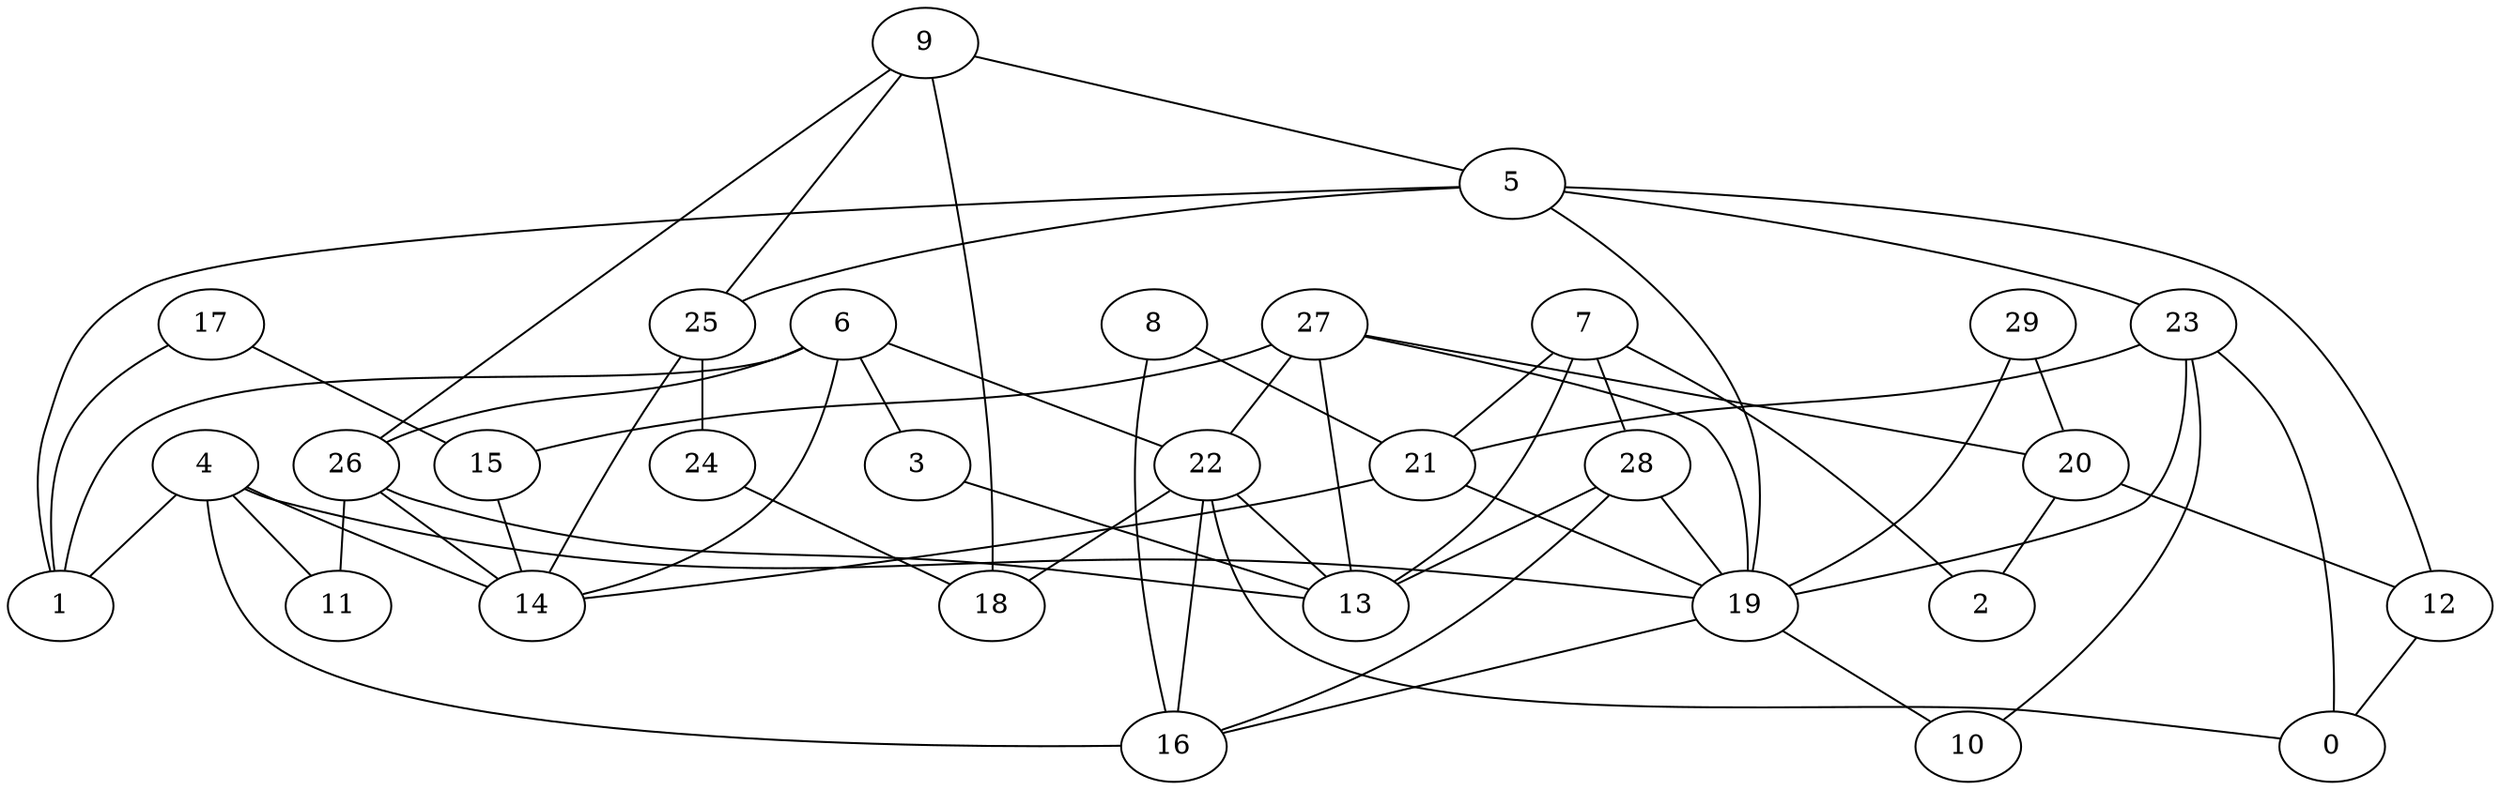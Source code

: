 digraph GG_graph {

subgraph G_graph {
edge [color = black]
"26" -> "11" [dir = none]
"26" -> "14" [dir = none]
"26" -> "13" [dir = none]
"15" -> "14" [dir = none]
"29" -> "20" [dir = none]
"29" -> "19" [dir = none]
"22" -> "18" [dir = none]
"22" -> "13" [dir = none]
"22" -> "0" [dir = none]
"22" -> "16" [dir = none]
"9" -> "25" [dir = none]
"9" -> "26" [dir = none]
"9" -> "5" [dir = none]
"9" -> "18" [dir = none]
"28" -> "16" [dir = none]
"28" -> "13" [dir = none]
"17" -> "1" [dir = none]
"17" -> "15" [dir = none]
"27" -> "13" [dir = none]
"27" -> "20" [dir = none]
"27" -> "22" [dir = none]
"27" -> "19" [dir = none]
"27" -> "15" [dir = none]
"7" -> "2" [dir = none]
"7" -> "13" [dir = none]
"7" -> "21" [dir = none]
"7" -> "28" [dir = none]
"5" -> "19" [dir = none]
"5" -> "12" [dir = none]
"5" -> "1" [dir = none]
"5" -> "23" [dir = none]
"5" -> "25" [dir = none]
"19" -> "10" [dir = none]
"3" -> "13" [dir = none]
"6" -> "22" [dir = none]
"6" -> "14" [dir = none]
"6" -> "1" [dir = none]
"6" -> "3" [dir = none]
"6" -> "26" [dir = none]
"20" -> "12" [dir = none]
"20" -> "2" [dir = none]
"23" -> "21" [dir = none]
"23" -> "19" [dir = none]
"23" -> "0" [dir = none]
"23" -> "10" [dir = none]
"21" -> "14" [dir = none]
"21" -> "19" [dir = none]
"25" -> "14" [dir = none]
"25" -> "24" [dir = none]
"4" -> "16" [dir = none]
"4" -> "14" [dir = none]
"4" -> "19" [dir = none]
"4" -> "11" [dir = none]
"4" -> "1" [dir = none]
"8" -> "16" [dir = none]
"8" -> "21" [dir = none]
"12" -> "0" [dir = none]
"24" -> "18" [dir = none]
"19" -> "16" [dir = none]
"28" -> "19" [dir = none]
}

}
